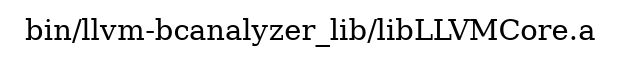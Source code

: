 digraph "bin/llvm-bcanalyzer_lib/libLLVMCore.a" {
	label="bin/llvm-bcanalyzer_lib/libLLVMCore.a";
	rankdir=LR;

}
